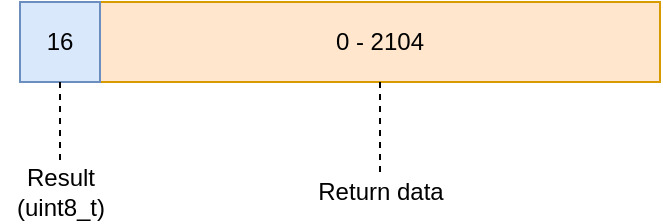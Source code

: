 <mxfile version="14.7.7" type="device"><diagram id="EkYUgWrRWZATRAH1l7_u" name="Page-1"><mxGraphModel dx="1422" dy="737" grid="1" gridSize="10" guides="1" tooltips="1" connect="1" arrows="1" fold="1" page="1" pageScale="1" pageWidth="850" pageHeight="1100" math="0" shadow="0"><root><mxCell id="0"/><mxCell id="1" parent="0"/><mxCell id="WjbpjK4_V3qlBBEVB_W2-10" value="0 - 2104" style="rounded=0;whiteSpace=wrap;html=1;fillColor=#ffe6cc;strokeColor=#d79b00;" parent="1" vertex="1"><mxGeometry x="320" y="120" width="280" height="40" as="geometry"/></mxCell><mxCell id="WjbpjK4_V3qlBBEVB_W2-24" value="Return data" style="text;html=1;align=center;verticalAlign=middle;resizable=0;points=[];autosize=1;" parent="1" vertex="1"><mxGeometry x="420" y="205" width="80" height="20" as="geometry"/></mxCell><mxCell id="WjbpjK4_V3qlBBEVB_W2-27" value="" style="endArrow=none;dashed=1;html=1;exitX=0.5;exitY=1;exitDx=0;exitDy=0;" parent="1" source="WjbpjK4_V3qlBBEVB_W2-10" target="WjbpjK4_V3qlBBEVB_W2-24" edge="1"><mxGeometry width="50" height="50" relative="1" as="geometry"><mxPoint x="400" y="400" as="sourcePoint"/><mxPoint x="450" y="350" as="targetPoint"/></mxGeometry></mxCell><mxCell id="qVFZhJSGMMwVpHxDuJZn-1" value="16" style="rounded=0;whiteSpace=wrap;html=1;fillColor=#dae8fc;strokeColor=#6c8ebf;" parent="1" vertex="1"><mxGeometry x="280" y="120" width="40" height="40" as="geometry"/></mxCell><mxCell id="qVFZhJSGMMwVpHxDuJZn-2" value="Result&lt;br&gt;(uint8_t)" style="text;html=1;align=center;verticalAlign=middle;resizable=0;points=[];autosize=1;" parent="1" vertex="1"><mxGeometry x="270" y="200" width="60" height="30" as="geometry"/></mxCell><mxCell id="qVFZhJSGMMwVpHxDuJZn-4" value="" style="endArrow=none;dashed=1;html=1;exitX=0.5;exitY=1;exitDx=0;exitDy=0;" parent="1" source="qVFZhJSGMMwVpHxDuJZn-1" target="qVFZhJSGMMwVpHxDuJZn-2" edge="1"><mxGeometry width="50" height="50" relative="1" as="geometry"><mxPoint x="400" y="360" as="sourcePoint"/><mxPoint x="450" y="310" as="targetPoint"/></mxGeometry></mxCell></root></mxGraphModel></diagram></mxfile>
